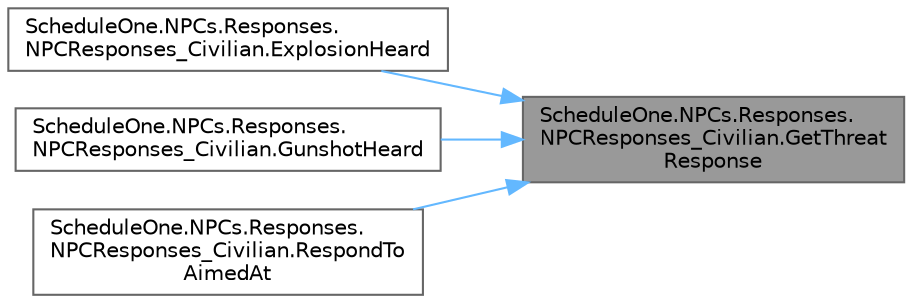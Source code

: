 digraph "ScheduleOne.NPCs.Responses.NPCResponses_Civilian.GetThreatResponse"
{
 // LATEX_PDF_SIZE
  bgcolor="transparent";
  edge [fontname=Helvetica,fontsize=10,labelfontname=Helvetica,labelfontsize=10];
  node [fontname=Helvetica,fontsize=10,shape=box,height=0.2,width=0.4];
  rankdir="RL";
  Node1 [id="Node000001",label="ScheduleOne.NPCs.Responses.\lNPCResponses_Civilian.GetThreat\lResponse",height=0.2,width=0.4,color="gray40", fillcolor="grey60", style="filled", fontcolor="black",tooltip=" "];
  Node1 -> Node2 [id="edge1_Node000001_Node000002",dir="back",color="steelblue1",style="solid",tooltip=" "];
  Node2 [id="Node000002",label="ScheduleOne.NPCs.Responses.\lNPCResponses_Civilian.ExplosionHeard",height=0.2,width=0.4,color="grey40", fillcolor="white", style="filled",URL="$class_schedule_one_1_1_n_p_cs_1_1_responses_1_1_n_p_c_responses___civilian.html#a64d0b6a0365685833bfdf355d29f1b6c",tooltip=" "];
  Node1 -> Node3 [id="edge2_Node000001_Node000003",dir="back",color="steelblue1",style="solid",tooltip=" "];
  Node3 [id="Node000003",label="ScheduleOne.NPCs.Responses.\lNPCResponses_Civilian.GunshotHeard",height=0.2,width=0.4,color="grey40", fillcolor="white", style="filled",URL="$class_schedule_one_1_1_n_p_cs_1_1_responses_1_1_n_p_c_responses___civilian.html#a9aaf3bfa79ec1ec99321dbe85805a3b5",tooltip=" "];
  Node1 -> Node4 [id="edge3_Node000001_Node000004",dir="back",color="steelblue1",style="solid",tooltip=" "];
  Node4 [id="Node000004",label="ScheduleOne.NPCs.Responses.\lNPCResponses_Civilian.RespondTo\lAimedAt",height=0.2,width=0.4,color="grey40", fillcolor="white", style="filled",URL="$class_schedule_one_1_1_n_p_cs_1_1_responses_1_1_n_p_c_responses___civilian.html#ae3f68813f689202ac905544225e5c1b6",tooltip=" "];
}
